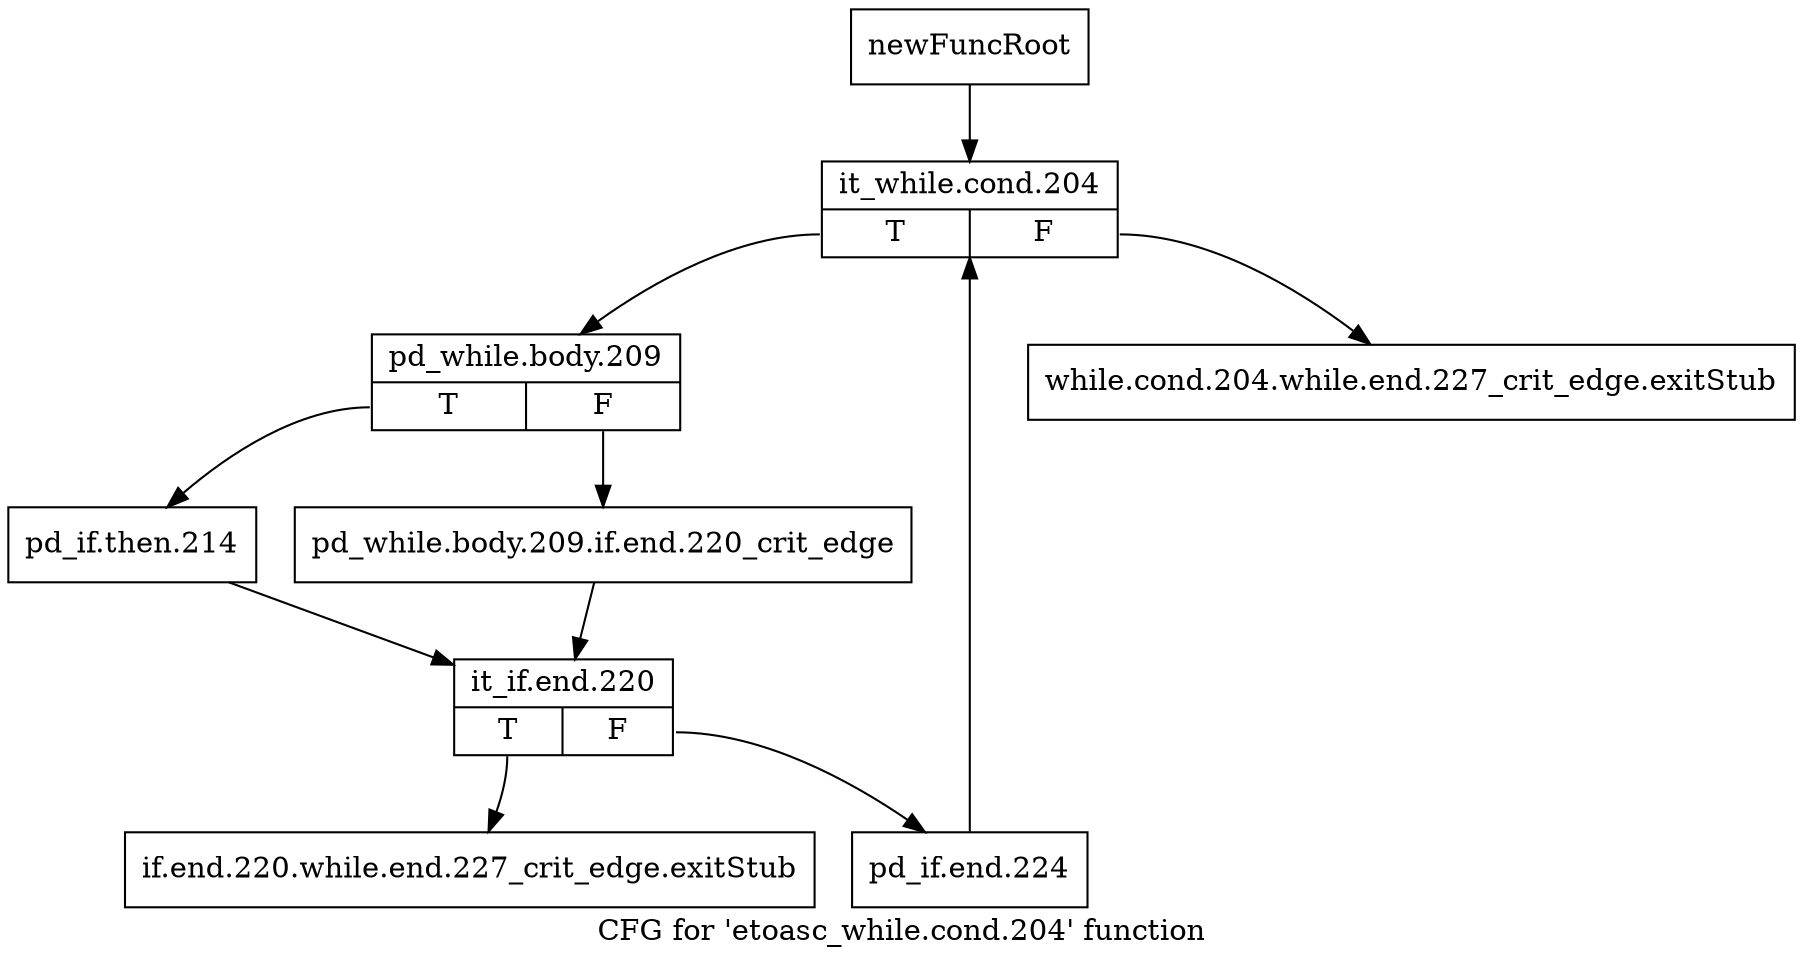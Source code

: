 digraph "CFG for 'etoasc_while.cond.204' function" {
	label="CFG for 'etoasc_while.cond.204' function";

	Node0xb7edb70 [shape=record,label="{newFuncRoot}"];
	Node0xb7edb70 -> Node0xb7edc60;
	Node0xb7edbc0 [shape=record,label="{while.cond.204.while.end.227_crit_edge.exitStub}"];
	Node0xb7edc10 [shape=record,label="{if.end.220.while.end.227_crit_edge.exitStub}"];
	Node0xb7edc60 [shape=record,label="{it_while.cond.204|{<s0>T|<s1>F}}"];
	Node0xb7edc60:s0 -> Node0xb7edcb0;
	Node0xb7edc60:s1 -> Node0xb7edbc0;
	Node0xb7edcb0 [shape=record,label="{pd_while.body.209|{<s0>T|<s1>F}}"];
	Node0xb7edcb0:s0 -> Node0xb7edd50;
	Node0xb7edcb0:s1 -> Node0xb7edd00;
	Node0xb7edd00 [shape=record,label="{pd_while.body.209.if.end.220_crit_edge}"];
	Node0xb7edd00 -> Node0xb7edda0;
	Node0xb7edd50 [shape=record,label="{pd_if.then.214}"];
	Node0xb7edd50 -> Node0xb7edda0;
	Node0xb7edda0 [shape=record,label="{it_if.end.220|{<s0>T|<s1>F}}"];
	Node0xb7edda0:s0 -> Node0xb7edc10;
	Node0xb7edda0:s1 -> Node0xb7eddf0;
	Node0xb7eddf0 [shape=record,label="{pd_if.end.224}"];
	Node0xb7eddf0 -> Node0xb7edc60;
}
